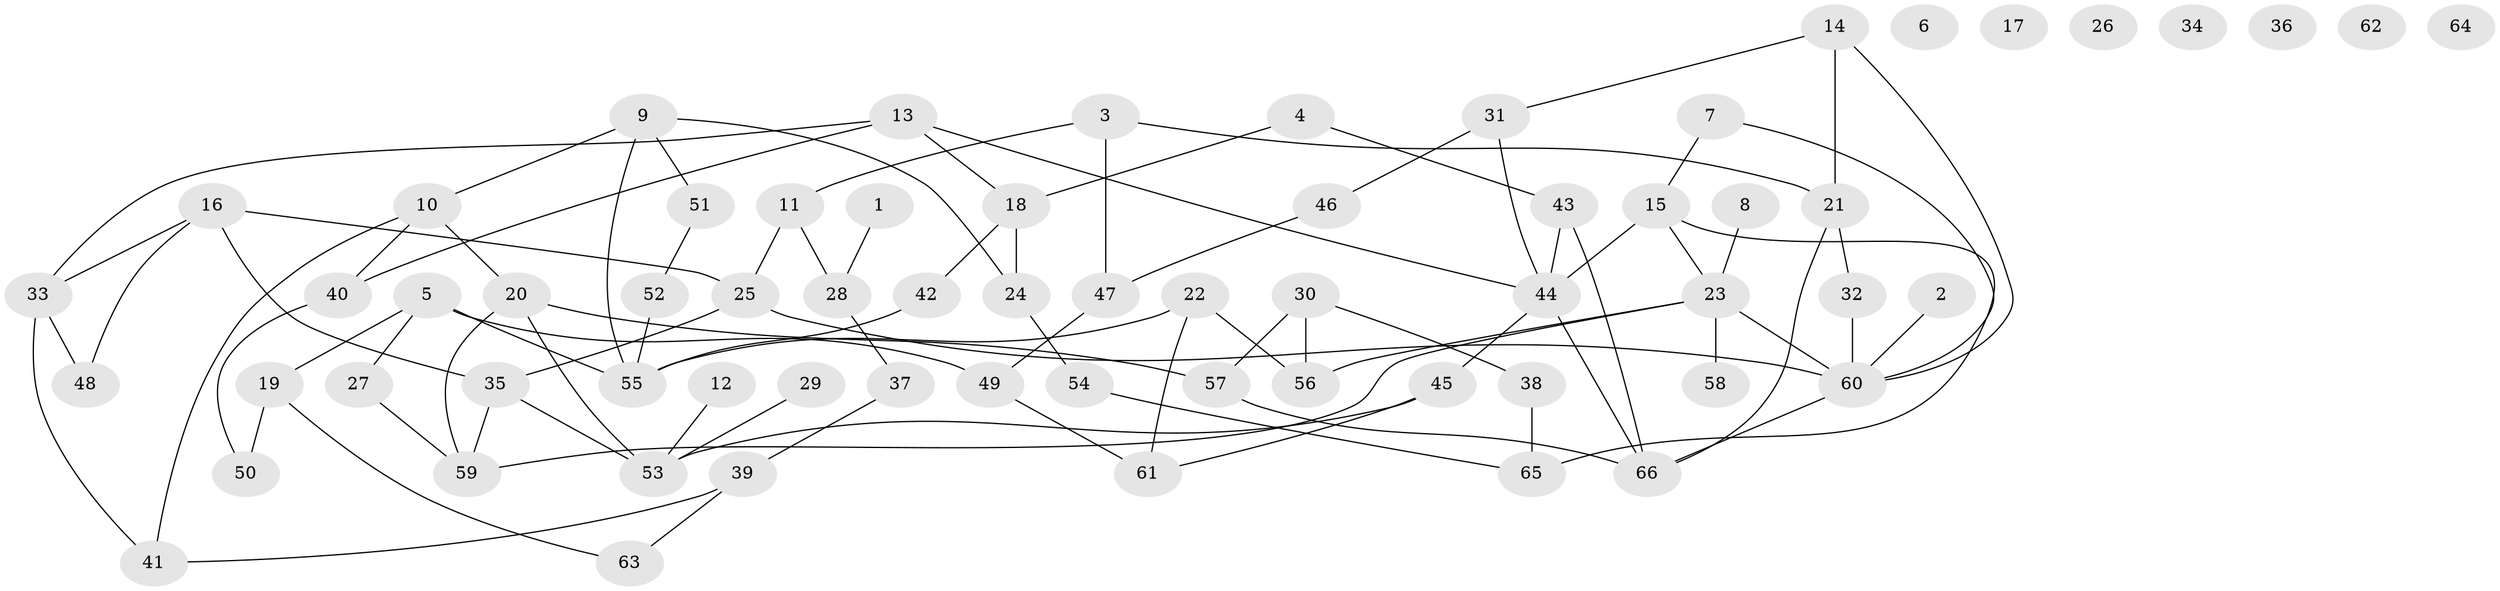 // coarse degree distribution, {2: 0.1956521739130435, 0: 0.15217391304347827, 1: 0.08695652173913043, 4: 0.15217391304347827, 7: 0.021739130434782608, 5: 0.15217391304347827, 3: 0.21739130434782608, 6: 0.021739130434782608}
// Generated by graph-tools (version 1.1) at 2025/43/03/04/25 21:43:17]
// undirected, 66 vertices, 90 edges
graph export_dot {
graph [start="1"]
  node [color=gray90,style=filled];
  1;
  2;
  3;
  4;
  5;
  6;
  7;
  8;
  9;
  10;
  11;
  12;
  13;
  14;
  15;
  16;
  17;
  18;
  19;
  20;
  21;
  22;
  23;
  24;
  25;
  26;
  27;
  28;
  29;
  30;
  31;
  32;
  33;
  34;
  35;
  36;
  37;
  38;
  39;
  40;
  41;
  42;
  43;
  44;
  45;
  46;
  47;
  48;
  49;
  50;
  51;
  52;
  53;
  54;
  55;
  56;
  57;
  58;
  59;
  60;
  61;
  62;
  63;
  64;
  65;
  66;
  1 -- 28;
  2 -- 60;
  3 -- 11;
  3 -- 21;
  3 -- 47;
  4 -- 18;
  4 -- 43;
  5 -- 19;
  5 -- 27;
  5 -- 49;
  5 -- 55;
  7 -- 15;
  7 -- 60;
  8 -- 23;
  9 -- 10;
  9 -- 24;
  9 -- 51;
  9 -- 55;
  10 -- 20;
  10 -- 40;
  10 -- 41;
  11 -- 25;
  11 -- 28;
  12 -- 53;
  13 -- 18;
  13 -- 33;
  13 -- 40;
  13 -- 44;
  14 -- 21;
  14 -- 31;
  14 -- 60;
  15 -- 23;
  15 -- 44;
  15 -- 65;
  16 -- 25;
  16 -- 33;
  16 -- 35;
  16 -- 48;
  18 -- 24;
  18 -- 42;
  19 -- 50;
  19 -- 63;
  20 -- 53;
  20 -- 57;
  20 -- 59;
  21 -- 32;
  21 -- 66;
  22 -- 55;
  22 -- 56;
  22 -- 61;
  23 -- 56;
  23 -- 58;
  23 -- 59;
  23 -- 60;
  24 -- 54;
  25 -- 35;
  25 -- 60;
  27 -- 59;
  28 -- 37;
  29 -- 53;
  30 -- 38;
  30 -- 56;
  30 -- 57;
  31 -- 44;
  31 -- 46;
  32 -- 60;
  33 -- 41;
  33 -- 48;
  35 -- 53;
  35 -- 59;
  37 -- 39;
  38 -- 65;
  39 -- 41;
  39 -- 63;
  40 -- 50;
  42 -- 55;
  43 -- 44;
  43 -- 66;
  44 -- 45;
  44 -- 66;
  45 -- 53;
  45 -- 61;
  46 -- 47;
  47 -- 49;
  49 -- 61;
  51 -- 52;
  52 -- 55;
  54 -- 65;
  57 -- 66;
  60 -- 66;
}
